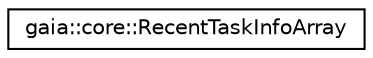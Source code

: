 digraph G
{
  edge [fontname="Helvetica",fontsize="10",labelfontname="Helvetica",labelfontsize="10"];
  node [fontname="Helvetica",fontsize="10",shape=record];
  rankdir=LR;
  Node1 [label="gaia::core::RecentTaskInfoArray",height=0.2,width=0.4,color="black", fillcolor="white", style="filled",URL="$df/d65/classgaia_1_1core_1_1_recent_task_info_array.html",tooltip="Array of RecentTaskInfo."];
}
